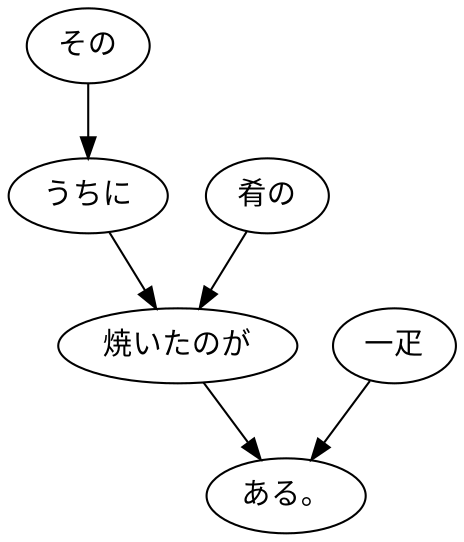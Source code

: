 digraph graph4541 {
	node0 [label="その"];
	node1 [label="うちに"];
	node2 [label="肴の"];
	node3 [label="焼いたのが"];
	node4 [label="一疋"];
	node5 [label="ある。"];
	node0 -> node1;
	node1 -> node3;
	node2 -> node3;
	node3 -> node5;
	node4 -> node5;
}
